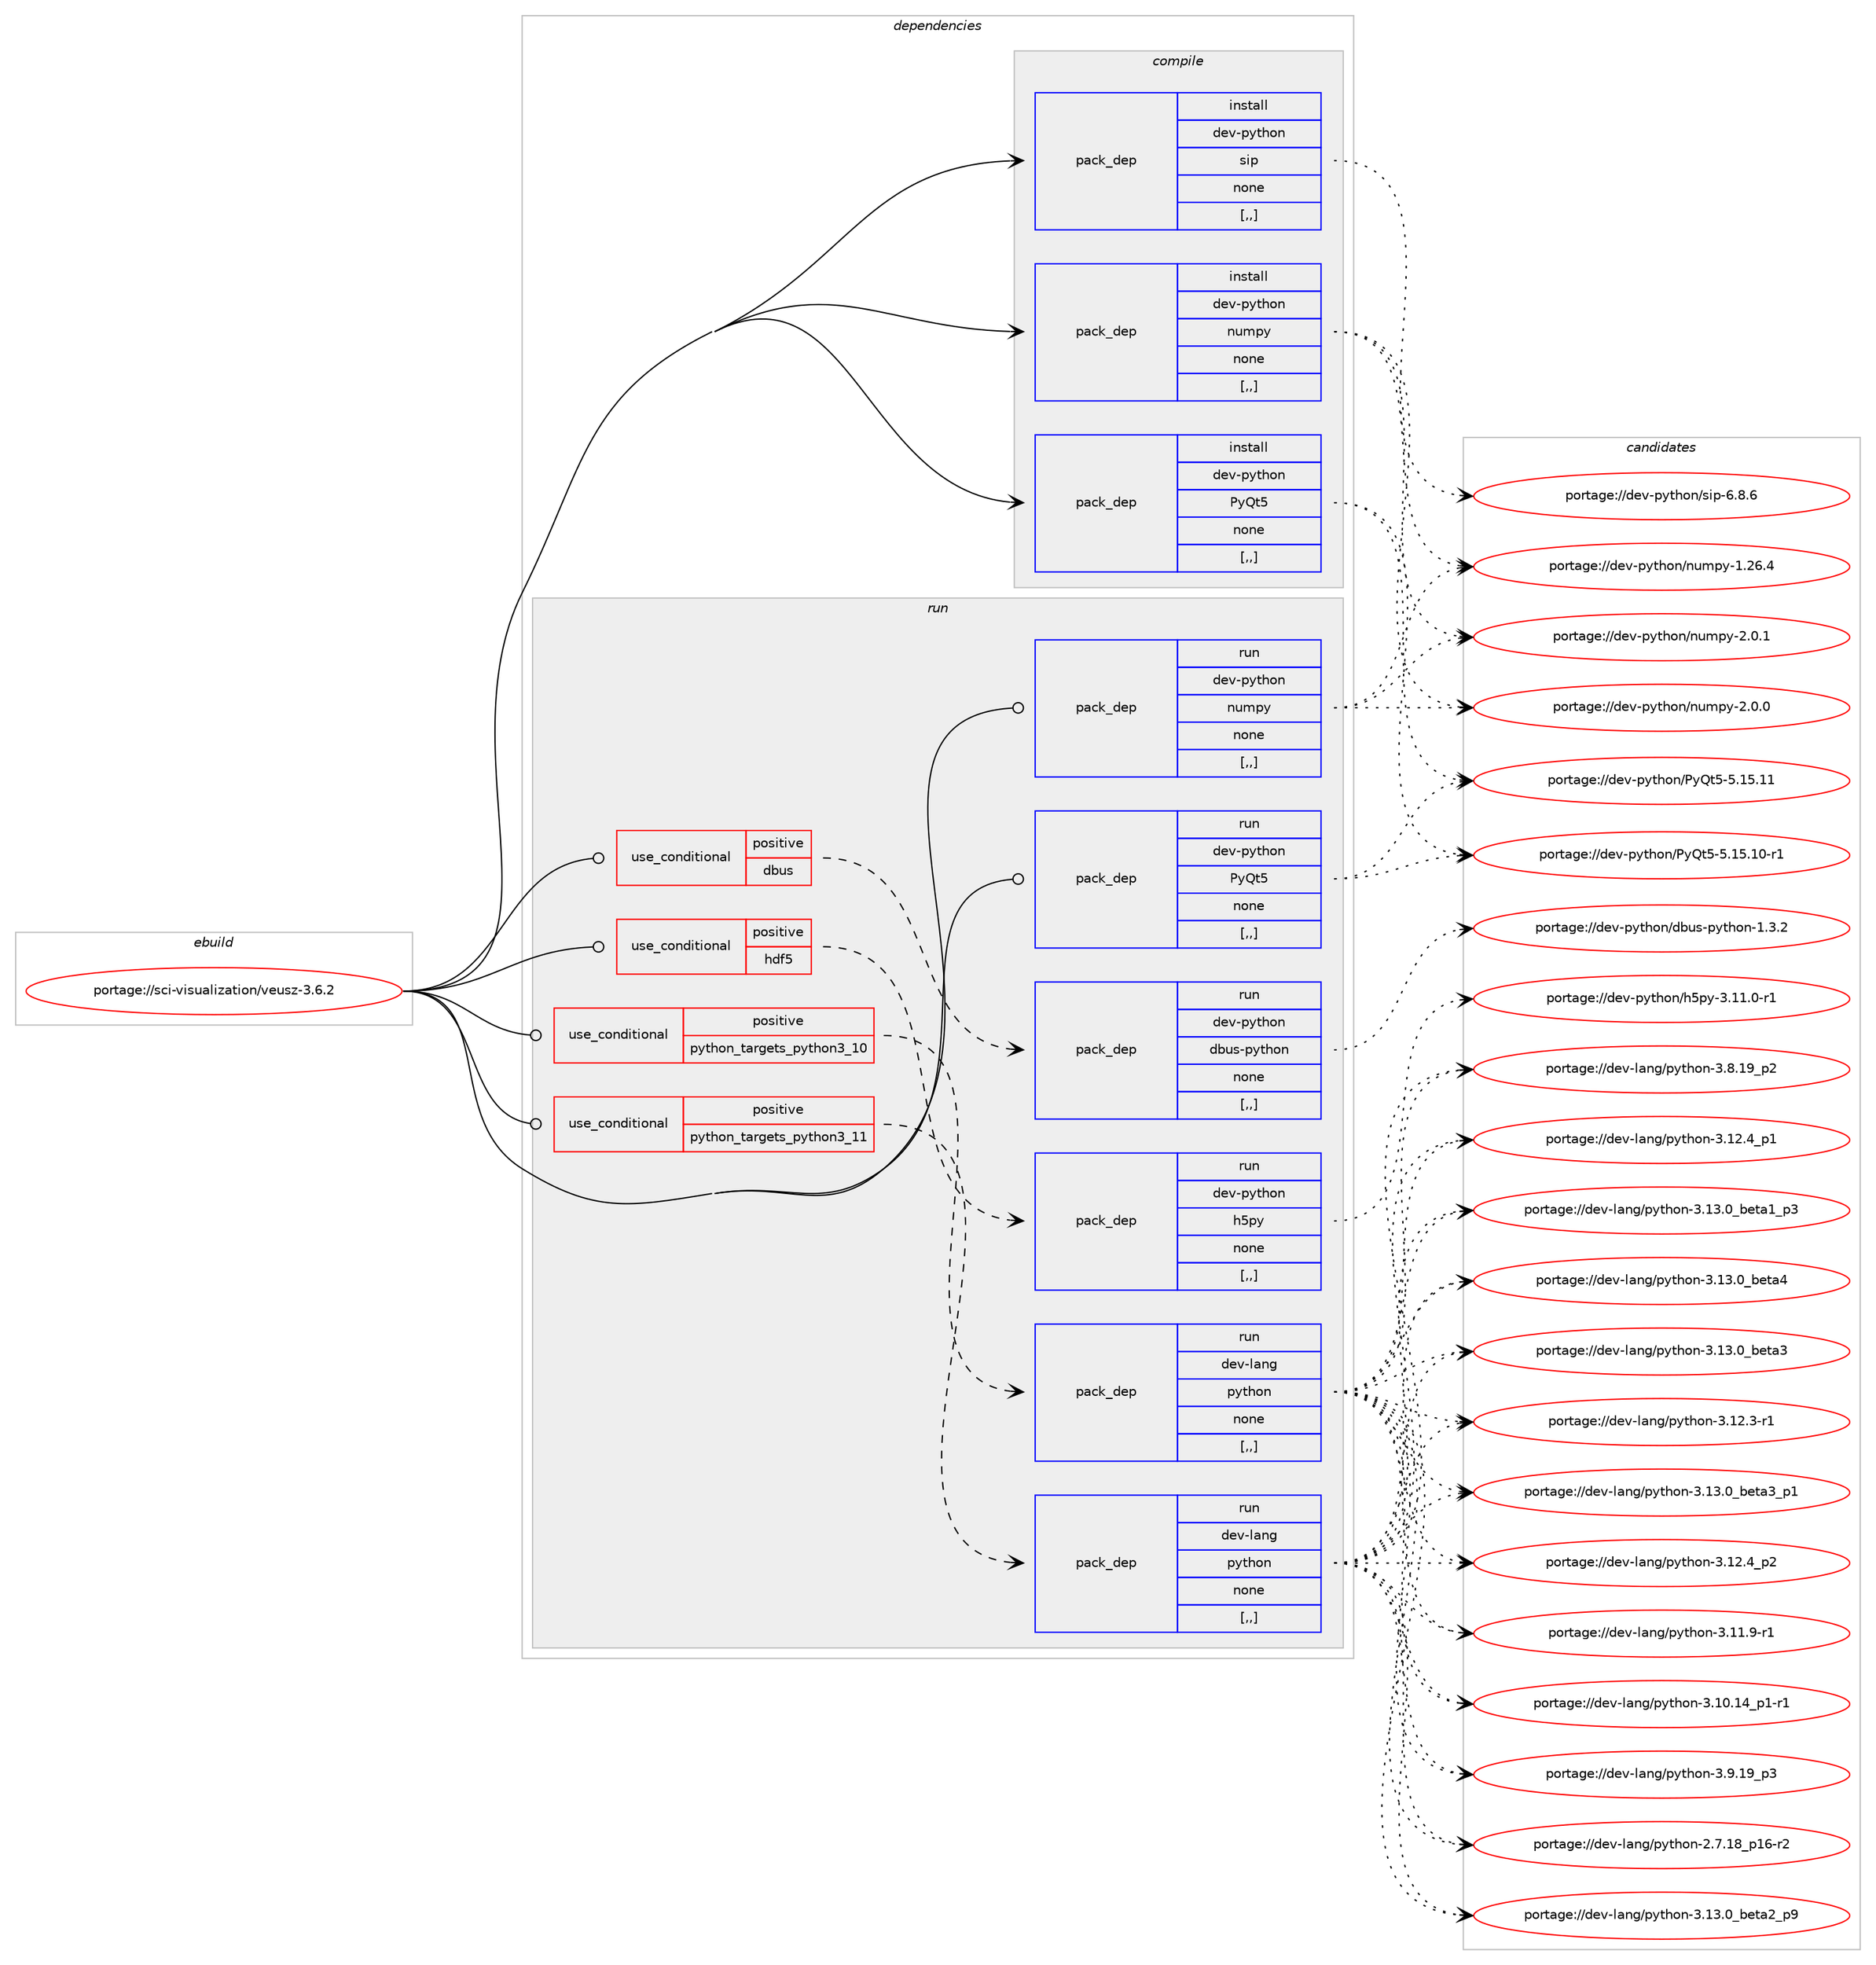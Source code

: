 digraph prolog {

# *************
# Graph options
# *************

newrank=true;
concentrate=true;
compound=true;
graph [rankdir=LR,fontname=Helvetica,fontsize=10,ranksep=1.5];#, ranksep=2.5, nodesep=0.2];
edge  [arrowhead=vee];
node  [fontname=Helvetica,fontsize=10];

# **********
# The ebuild
# **********

subgraph cluster_leftcol {
color=gray;
label=<<i>ebuild</i>>;
id [label="portage://sci-visualization/veusz-3.6.2", color=red, width=4, href="../sci-visualization/veusz-3.6.2.svg"];
}

# ****************
# The dependencies
# ****************

subgraph cluster_midcol {
color=gray;
label=<<i>dependencies</i>>;
subgraph cluster_compile {
fillcolor="#eeeeee";
style=filled;
label=<<i>compile</i>>;
subgraph pack301568 {
dependency414805 [label=<<TABLE BORDER="0" CELLBORDER="1" CELLSPACING="0" CELLPADDING="4" WIDTH="220"><TR><TD ROWSPAN="6" CELLPADDING="30">pack_dep</TD></TR><TR><TD WIDTH="110">install</TD></TR><TR><TD>dev-python</TD></TR><TR><TD>PyQt5</TD></TR><TR><TD>none</TD></TR><TR><TD>[,,]</TD></TR></TABLE>>, shape=none, color=blue];
}
id:e -> dependency414805:w [weight=20,style="solid",arrowhead="vee"];
subgraph pack301569 {
dependency414806 [label=<<TABLE BORDER="0" CELLBORDER="1" CELLSPACING="0" CELLPADDING="4" WIDTH="220"><TR><TD ROWSPAN="6" CELLPADDING="30">pack_dep</TD></TR><TR><TD WIDTH="110">install</TD></TR><TR><TD>dev-python</TD></TR><TR><TD>numpy</TD></TR><TR><TD>none</TD></TR><TR><TD>[,,]</TD></TR></TABLE>>, shape=none, color=blue];
}
id:e -> dependency414806:w [weight=20,style="solid",arrowhead="vee"];
subgraph pack301570 {
dependency414807 [label=<<TABLE BORDER="0" CELLBORDER="1" CELLSPACING="0" CELLPADDING="4" WIDTH="220"><TR><TD ROWSPAN="6" CELLPADDING="30">pack_dep</TD></TR><TR><TD WIDTH="110">install</TD></TR><TR><TD>dev-python</TD></TR><TR><TD>sip</TD></TR><TR><TD>none</TD></TR><TR><TD>[,,]</TD></TR></TABLE>>, shape=none, color=blue];
}
id:e -> dependency414807:w [weight=20,style="solid",arrowhead="vee"];
}
subgraph cluster_compileandrun {
fillcolor="#eeeeee";
style=filled;
label=<<i>compile and run</i>>;
}
subgraph cluster_run {
fillcolor="#eeeeee";
style=filled;
label=<<i>run</i>>;
subgraph cond110323 {
dependency414808 [label=<<TABLE BORDER="0" CELLBORDER="1" CELLSPACING="0" CELLPADDING="4"><TR><TD ROWSPAN="3" CELLPADDING="10">use_conditional</TD></TR><TR><TD>positive</TD></TR><TR><TD>dbus</TD></TR></TABLE>>, shape=none, color=red];
subgraph pack301571 {
dependency414809 [label=<<TABLE BORDER="0" CELLBORDER="1" CELLSPACING="0" CELLPADDING="4" WIDTH="220"><TR><TD ROWSPAN="6" CELLPADDING="30">pack_dep</TD></TR><TR><TD WIDTH="110">run</TD></TR><TR><TD>dev-python</TD></TR><TR><TD>dbus-python</TD></TR><TR><TD>none</TD></TR><TR><TD>[,,]</TD></TR></TABLE>>, shape=none, color=blue];
}
dependency414808:e -> dependency414809:w [weight=20,style="dashed",arrowhead="vee"];
}
id:e -> dependency414808:w [weight=20,style="solid",arrowhead="odot"];
subgraph cond110324 {
dependency414810 [label=<<TABLE BORDER="0" CELLBORDER="1" CELLSPACING="0" CELLPADDING="4"><TR><TD ROWSPAN="3" CELLPADDING="10">use_conditional</TD></TR><TR><TD>positive</TD></TR><TR><TD>hdf5</TD></TR></TABLE>>, shape=none, color=red];
subgraph pack301572 {
dependency414811 [label=<<TABLE BORDER="0" CELLBORDER="1" CELLSPACING="0" CELLPADDING="4" WIDTH="220"><TR><TD ROWSPAN="6" CELLPADDING="30">pack_dep</TD></TR><TR><TD WIDTH="110">run</TD></TR><TR><TD>dev-python</TD></TR><TR><TD>h5py</TD></TR><TR><TD>none</TD></TR><TR><TD>[,,]</TD></TR></TABLE>>, shape=none, color=blue];
}
dependency414810:e -> dependency414811:w [weight=20,style="dashed",arrowhead="vee"];
}
id:e -> dependency414810:w [weight=20,style="solid",arrowhead="odot"];
subgraph cond110325 {
dependency414812 [label=<<TABLE BORDER="0" CELLBORDER="1" CELLSPACING="0" CELLPADDING="4"><TR><TD ROWSPAN="3" CELLPADDING="10">use_conditional</TD></TR><TR><TD>positive</TD></TR><TR><TD>python_targets_python3_10</TD></TR></TABLE>>, shape=none, color=red];
subgraph pack301573 {
dependency414813 [label=<<TABLE BORDER="0" CELLBORDER="1" CELLSPACING="0" CELLPADDING="4" WIDTH="220"><TR><TD ROWSPAN="6" CELLPADDING="30">pack_dep</TD></TR><TR><TD WIDTH="110">run</TD></TR><TR><TD>dev-lang</TD></TR><TR><TD>python</TD></TR><TR><TD>none</TD></TR><TR><TD>[,,]</TD></TR></TABLE>>, shape=none, color=blue];
}
dependency414812:e -> dependency414813:w [weight=20,style="dashed",arrowhead="vee"];
}
id:e -> dependency414812:w [weight=20,style="solid",arrowhead="odot"];
subgraph cond110326 {
dependency414814 [label=<<TABLE BORDER="0" CELLBORDER="1" CELLSPACING="0" CELLPADDING="4"><TR><TD ROWSPAN="3" CELLPADDING="10">use_conditional</TD></TR><TR><TD>positive</TD></TR><TR><TD>python_targets_python3_11</TD></TR></TABLE>>, shape=none, color=red];
subgraph pack301574 {
dependency414815 [label=<<TABLE BORDER="0" CELLBORDER="1" CELLSPACING="0" CELLPADDING="4" WIDTH="220"><TR><TD ROWSPAN="6" CELLPADDING="30">pack_dep</TD></TR><TR><TD WIDTH="110">run</TD></TR><TR><TD>dev-lang</TD></TR><TR><TD>python</TD></TR><TR><TD>none</TD></TR><TR><TD>[,,]</TD></TR></TABLE>>, shape=none, color=blue];
}
dependency414814:e -> dependency414815:w [weight=20,style="dashed",arrowhead="vee"];
}
id:e -> dependency414814:w [weight=20,style="solid",arrowhead="odot"];
subgraph pack301575 {
dependency414816 [label=<<TABLE BORDER="0" CELLBORDER="1" CELLSPACING="0" CELLPADDING="4" WIDTH="220"><TR><TD ROWSPAN="6" CELLPADDING="30">pack_dep</TD></TR><TR><TD WIDTH="110">run</TD></TR><TR><TD>dev-python</TD></TR><TR><TD>PyQt5</TD></TR><TR><TD>none</TD></TR><TR><TD>[,,]</TD></TR></TABLE>>, shape=none, color=blue];
}
id:e -> dependency414816:w [weight=20,style="solid",arrowhead="odot"];
subgraph pack301576 {
dependency414817 [label=<<TABLE BORDER="0" CELLBORDER="1" CELLSPACING="0" CELLPADDING="4" WIDTH="220"><TR><TD ROWSPAN="6" CELLPADDING="30">pack_dep</TD></TR><TR><TD WIDTH="110">run</TD></TR><TR><TD>dev-python</TD></TR><TR><TD>numpy</TD></TR><TR><TD>none</TD></TR><TR><TD>[,,]</TD></TR></TABLE>>, shape=none, color=blue];
}
id:e -> dependency414817:w [weight=20,style="solid",arrowhead="odot"];
}
}

# **************
# The candidates
# **************

subgraph cluster_choices {
rank=same;
color=gray;
label=<<i>candidates</i>>;

subgraph choice301568 {
color=black;
nodesep=1;
choice10010111845112121116104111110478012181116534553464953464949 [label="portage://dev-python/PyQt5-5.15.11", color=red, width=4,href="../dev-python/PyQt5-5.15.11.svg"];
choice100101118451121211161041111104780121811165345534649534649484511449 [label="portage://dev-python/PyQt5-5.15.10-r1", color=red, width=4,href="../dev-python/PyQt5-5.15.10-r1.svg"];
dependency414805:e -> choice10010111845112121116104111110478012181116534553464953464949:w [style=dotted,weight="100"];
dependency414805:e -> choice100101118451121211161041111104780121811165345534649534649484511449:w [style=dotted,weight="100"];
}
subgraph choice301569 {
color=black;
nodesep=1;
choice1001011184511212111610411111047110117109112121455046484649 [label="portage://dev-python/numpy-2.0.1", color=red, width=4,href="../dev-python/numpy-2.0.1.svg"];
choice1001011184511212111610411111047110117109112121455046484648 [label="portage://dev-python/numpy-2.0.0", color=red, width=4,href="../dev-python/numpy-2.0.0.svg"];
choice100101118451121211161041111104711011710911212145494650544652 [label="portage://dev-python/numpy-1.26.4", color=red, width=4,href="../dev-python/numpy-1.26.4.svg"];
dependency414806:e -> choice1001011184511212111610411111047110117109112121455046484649:w [style=dotted,weight="100"];
dependency414806:e -> choice1001011184511212111610411111047110117109112121455046484648:w [style=dotted,weight="100"];
dependency414806:e -> choice100101118451121211161041111104711011710911212145494650544652:w [style=dotted,weight="100"];
}
subgraph choice301570 {
color=black;
nodesep=1;
choice1001011184511212111610411111047115105112455446564654 [label="portage://dev-python/sip-6.8.6", color=red, width=4,href="../dev-python/sip-6.8.6.svg"];
dependency414807:e -> choice1001011184511212111610411111047115105112455446564654:w [style=dotted,weight="100"];
}
subgraph choice301571 {
color=black;
nodesep=1;
choice10010111845112121116104111110471009811711545112121116104111110454946514650 [label="portage://dev-python/dbus-python-1.3.2", color=red, width=4,href="../dev-python/dbus-python-1.3.2.svg"];
dependency414809:e -> choice10010111845112121116104111110471009811711545112121116104111110454946514650:w [style=dotted,weight="100"];
}
subgraph choice301572 {
color=black;
nodesep=1;
choice100101118451121211161041111104710453112121455146494946484511449 [label="portage://dev-python/h5py-3.11.0-r1", color=red, width=4,href="../dev-python/h5py-3.11.0-r1.svg"];
dependency414811:e -> choice100101118451121211161041111104710453112121455146494946484511449:w [style=dotted,weight="100"];
}
subgraph choice301573 {
color=black;
nodesep=1;
choice1001011184510897110103471121211161041111104551464951464895981011169752 [label="portage://dev-lang/python-3.13.0_beta4", color=red, width=4,href="../dev-lang/python-3.13.0_beta4.svg"];
choice10010111845108971101034711212111610411111045514649514648959810111697519511249 [label="portage://dev-lang/python-3.13.0_beta3_p1", color=red, width=4,href="../dev-lang/python-3.13.0_beta3_p1.svg"];
choice1001011184510897110103471121211161041111104551464951464895981011169751 [label="portage://dev-lang/python-3.13.0_beta3", color=red, width=4,href="../dev-lang/python-3.13.0_beta3.svg"];
choice10010111845108971101034711212111610411111045514649514648959810111697509511257 [label="portage://dev-lang/python-3.13.0_beta2_p9", color=red, width=4,href="../dev-lang/python-3.13.0_beta2_p9.svg"];
choice10010111845108971101034711212111610411111045514649514648959810111697499511251 [label="portage://dev-lang/python-3.13.0_beta1_p3", color=red, width=4,href="../dev-lang/python-3.13.0_beta1_p3.svg"];
choice100101118451089711010347112121116104111110455146495046529511250 [label="portage://dev-lang/python-3.12.4_p2", color=red, width=4,href="../dev-lang/python-3.12.4_p2.svg"];
choice100101118451089711010347112121116104111110455146495046529511249 [label="portage://dev-lang/python-3.12.4_p1", color=red, width=4,href="../dev-lang/python-3.12.4_p1.svg"];
choice100101118451089711010347112121116104111110455146495046514511449 [label="portage://dev-lang/python-3.12.3-r1", color=red, width=4,href="../dev-lang/python-3.12.3-r1.svg"];
choice100101118451089711010347112121116104111110455146494946574511449 [label="portage://dev-lang/python-3.11.9-r1", color=red, width=4,href="../dev-lang/python-3.11.9-r1.svg"];
choice100101118451089711010347112121116104111110455146494846495295112494511449 [label="portage://dev-lang/python-3.10.14_p1-r1", color=red, width=4,href="../dev-lang/python-3.10.14_p1-r1.svg"];
choice100101118451089711010347112121116104111110455146574649579511251 [label="portage://dev-lang/python-3.9.19_p3", color=red, width=4,href="../dev-lang/python-3.9.19_p3.svg"];
choice100101118451089711010347112121116104111110455146564649579511250 [label="portage://dev-lang/python-3.8.19_p2", color=red, width=4,href="../dev-lang/python-3.8.19_p2.svg"];
choice100101118451089711010347112121116104111110455046554649569511249544511450 [label="portage://dev-lang/python-2.7.18_p16-r2", color=red, width=4,href="../dev-lang/python-2.7.18_p16-r2.svg"];
dependency414813:e -> choice1001011184510897110103471121211161041111104551464951464895981011169752:w [style=dotted,weight="100"];
dependency414813:e -> choice10010111845108971101034711212111610411111045514649514648959810111697519511249:w [style=dotted,weight="100"];
dependency414813:e -> choice1001011184510897110103471121211161041111104551464951464895981011169751:w [style=dotted,weight="100"];
dependency414813:e -> choice10010111845108971101034711212111610411111045514649514648959810111697509511257:w [style=dotted,weight="100"];
dependency414813:e -> choice10010111845108971101034711212111610411111045514649514648959810111697499511251:w [style=dotted,weight="100"];
dependency414813:e -> choice100101118451089711010347112121116104111110455146495046529511250:w [style=dotted,weight="100"];
dependency414813:e -> choice100101118451089711010347112121116104111110455146495046529511249:w [style=dotted,weight="100"];
dependency414813:e -> choice100101118451089711010347112121116104111110455146495046514511449:w [style=dotted,weight="100"];
dependency414813:e -> choice100101118451089711010347112121116104111110455146494946574511449:w [style=dotted,weight="100"];
dependency414813:e -> choice100101118451089711010347112121116104111110455146494846495295112494511449:w [style=dotted,weight="100"];
dependency414813:e -> choice100101118451089711010347112121116104111110455146574649579511251:w [style=dotted,weight="100"];
dependency414813:e -> choice100101118451089711010347112121116104111110455146564649579511250:w [style=dotted,weight="100"];
dependency414813:e -> choice100101118451089711010347112121116104111110455046554649569511249544511450:w [style=dotted,weight="100"];
}
subgraph choice301574 {
color=black;
nodesep=1;
choice1001011184510897110103471121211161041111104551464951464895981011169752 [label="portage://dev-lang/python-3.13.0_beta4", color=red, width=4,href="../dev-lang/python-3.13.0_beta4.svg"];
choice10010111845108971101034711212111610411111045514649514648959810111697519511249 [label="portage://dev-lang/python-3.13.0_beta3_p1", color=red, width=4,href="../dev-lang/python-3.13.0_beta3_p1.svg"];
choice1001011184510897110103471121211161041111104551464951464895981011169751 [label="portage://dev-lang/python-3.13.0_beta3", color=red, width=4,href="../dev-lang/python-3.13.0_beta3.svg"];
choice10010111845108971101034711212111610411111045514649514648959810111697509511257 [label="portage://dev-lang/python-3.13.0_beta2_p9", color=red, width=4,href="../dev-lang/python-3.13.0_beta2_p9.svg"];
choice10010111845108971101034711212111610411111045514649514648959810111697499511251 [label="portage://dev-lang/python-3.13.0_beta1_p3", color=red, width=4,href="../dev-lang/python-3.13.0_beta1_p3.svg"];
choice100101118451089711010347112121116104111110455146495046529511250 [label="portage://dev-lang/python-3.12.4_p2", color=red, width=4,href="../dev-lang/python-3.12.4_p2.svg"];
choice100101118451089711010347112121116104111110455146495046529511249 [label="portage://dev-lang/python-3.12.4_p1", color=red, width=4,href="../dev-lang/python-3.12.4_p1.svg"];
choice100101118451089711010347112121116104111110455146495046514511449 [label="portage://dev-lang/python-3.12.3-r1", color=red, width=4,href="../dev-lang/python-3.12.3-r1.svg"];
choice100101118451089711010347112121116104111110455146494946574511449 [label="portage://dev-lang/python-3.11.9-r1", color=red, width=4,href="../dev-lang/python-3.11.9-r1.svg"];
choice100101118451089711010347112121116104111110455146494846495295112494511449 [label="portage://dev-lang/python-3.10.14_p1-r1", color=red, width=4,href="../dev-lang/python-3.10.14_p1-r1.svg"];
choice100101118451089711010347112121116104111110455146574649579511251 [label="portage://dev-lang/python-3.9.19_p3", color=red, width=4,href="../dev-lang/python-3.9.19_p3.svg"];
choice100101118451089711010347112121116104111110455146564649579511250 [label="portage://dev-lang/python-3.8.19_p2", color=red, width=4,href="../dev-lang/python-3.8.19_p2.svg"];
choice100101118451089711010347112121116104111110455046554649569511249544511450 [label="portage://dev-lang/python-2.7.18_p16-r2", color=red, width=4,href="../dev-lang/python-2.7.18_p16-r2.svg"];
dependency414815:e -> choice1001011184510897110103471121211161041111104551464951464895981011169752:w [style=dotted,weight="100"];
dependency414815:e -> choice10010111845108971101034711212111610411111045514649514648959810111697519511249:w [style=dotted,weight="100"];
dependency414815:e -> choice1001011184510897110103471121211161041111104551464951464895981011169751:w [style=dotted,weight="100"];
dependency414815:e -> choice10010111845108971101034711212111610411111045514649514648959810111697509511257:w [style=dotted,weight="100"];
dependency414815:e -> choice10010111845108971101034711212111610411111045514649514648959810111697499511251:w [style=dotted,weight="100"];
dependency414815:e -> choice100101118451089711010347112121116104111110455146495046529511250:w [style=dotted,weight="100"];
dependency414815:e -> choice100101118451089711010347112121116104111110455146495046529511249:w [style=dotted,weight="100"];
dependency414815:e -> choice100101118451089711010347112121116104111110455146495046514511449:w [style=dotted,weight="100"];
dependency414815:e -> choice100101118451089711010347112121116104111110455146494946574511449:w [style=dotted,weight="100"];
dependency414815:e -> choice100101118451089711010347112121116104111110455146494846495295112494511449:w [style=dotted,weight="100"];
dependency414815:e -> choice100101118451089711010347112121116104111110455146574649579511251:w [style=dotted,weight="100"];
dependency414815:e -> choice100101118451089711010347112121116104111110455146564649579511250:w [style=dotted,weight="100"];
dependency414815:e -> choice100101118451089711010347112121116104111110455046554649569511249544511450:w [style=dotted,weight="100"];
}
subgraph choice301575 {
color=black;
nodesep=1;
choice10010111845112121116104111110478012181116534553464953464949 [label="portage://dev-python/PyQt5-5.15.11", color=red, width=4,href="../dev-python/PyQt5-5.15.11.svg"];
choice100101118451121211161041111104780121811165345534649534649484511449 [label="portage://dev-python/PyQt5-5.15.10-r1", color=red, width=4,href="../dev-python/PyQt5-5.15.10-r1.svg"];
dependency414816:e -> choice10010111845112121116104111110478012181116534553464953464949:w [style=dotted,weight="100"];
dependency414816:e -> choice100101118451121211161041111104780121811165345534649534649484511449:w [style=dotted,weight="100"];
}
subgraph choice301576 {
color=black;
nodesep=1;
choice1001011184511212111610411111047110117109112121455046484649 [label="portage://dev-python/numpy-2.0.1", color=red, width=4,href="../dev-python/numpy-2.0.1.svg"];
choice1001011184511212111610411111047110117109112121455046484648 [label="portage://dev-python/numpy-2.0.0", color=red, width=4,href="../dev-python/numpy-2.0.0.svg"];
choice100101118451121211161041111104711011710911212145494650544652 [label="portage://dev-python/numpy-1.26.4", color=red, width=4,href="../dev-python/numpy-1.26.4.svg"];
dependency414817:e -> choice1001011184511212111610411111047110117109112121455046484649:w [style=dotted,weight="100"];
dependency414817:e -> choice1001011184511212111610411111047110117109112121455046484648:w [style=dotted,weight="100"];
dependency414817:e -> choice100101118451121211161041111104711011710911212145494650544652:w [style=dotted,weight="100"];
}
}

}
